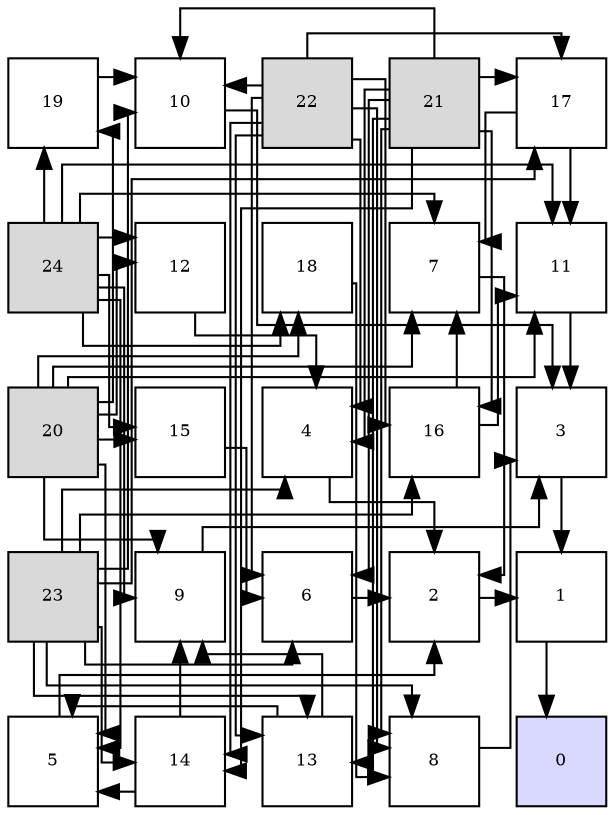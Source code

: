 digraph layout{
 rankdir=TB;
 splines=ortho;
 node [style=filled shape=square fixedsize=true width=0.6];
0[label="19", fontsize=8, fillcolor="#ffffff"];
1[label="10", fontsize=8, fillcolor="#ffffff"];
2[label="22", fontsize=8, fillcolor="#d9d9d9"];
3[label="21", fontsize=8, fillcolor="#d9d9d9"];
4[label="17", fontsize=8, fillcolor="#ffffff"];
5[label="24", fontsize=8, fillcolor="#d9d9d9"];
6[label="12", fontsize=8, fillcolor="#ffffff"];
7[label="18", fontsize=8, fillcolor="#ffffff"];
8[label="7", fontsize=8, fillcolor="#ffffff"];
9[label="11", fontsize=8, fillcolor="#ffffff"];
10[label="20", fontsize=8, fillcolor="#d9d9d9"];
11[label="15", fontsize=8, fillcolor="#ffffff"];
12[label="4", fontsize=8, fillcolor="#ffffff"];
13[label="16", fontsize=8, fillcolor="#ffffff"];
14[label="3", fontsize=8, fillcolor="#ffffff"];
15[label="23", fontsize=8, fillcolor="#d9d9d9"];
16[label="9", fontsize=8, fillcolor="#ffffff"];
17[label="6", fontsize=8, fillcolor="#ffffff"];
18[label="2", fontsize=8, fillcolor="#ffffff"];
19[label="1", fontsize=8, fillcolor="#ffffff"];
20[label="5", fontsize=8, fillcolor="#ffffff"];
21[label="14", fontsize=8, fillcolor="#ffffff"];
22[label="13", fontsize=8, fillcolor="#ffffff"];
23[label="8", fontsize=8, fillcolor="#ffffff"];
24[label="0", fontsize=8, fillcolor="#d9d9ff"];
edge [constraint=false, style=vis];19 -> 24;
18 -> 19;
14 -> 19;
12 -> 18;
20 -> 18;
17 -> 18;
8 -> 18;
23 -> 14;
16 -> 14;
1 -> 14;
9 -> 14;
6 -> 12;
3 -> 12;
2 -> 12;
15 -> 12;
22 -> 20;
21 -> 20;
10 -> 20;
5 -> 20;
11 -> 17;
3 -> 17;
2 -> 17;
15 -> 17;
13 -> 8;
4 -> 8;
10 -> 8;
5 -> 8;
7 -> 23;
3 -> 23;
2 -> 23;
15 -> 23;
22 -> 16;
21 -> 16;
10 -> 16;
5 -> 16;
0 -> 1;
3 -> 1;
2 -> 1;
15 -> 1;
13 -> 9;
4 -> 9;
10 -> 9;
5 -> 9;
10 -> 6;
5 -> 6;
3 -> 22;
2 -> 22;
15 -> 22;
3 -> 21;
2 -> 21;
15 -> 21;
10 -> 11;
5 -> 11;
3 -> 13;
2 -> 13;
15 -> 13;
3 -> 4;
2 -> 4;
15 -> 4;
10 -> 7;
5 -> 7;
10 -> 0;
5 -> 0;
edge [constraint=true, style=invis];
0 -> 5 -> 10 -> 15 -> 20;
1 -> 6 -> 11 -> 16 -> 21;
2 -> 7 -> 12 -> 17 -> 22;
3 -> 8 -> 13 -> 18 -> 23;
4 -> 9 -> 14 -> 19 -> 24;
rank = same {0 -> 1 -> 2 -> 3 -> 4};
rank = same {5 -> 6 -> 7 -> 8 -> 9};
rank = same {10 -> 11 -> 12 -> 13 -> 14};
rank = same {15 -> 16 -> 17 -> 18 -> 19};
rank = same {20 -> 21 -> 22 -> 23 -> 24};
}